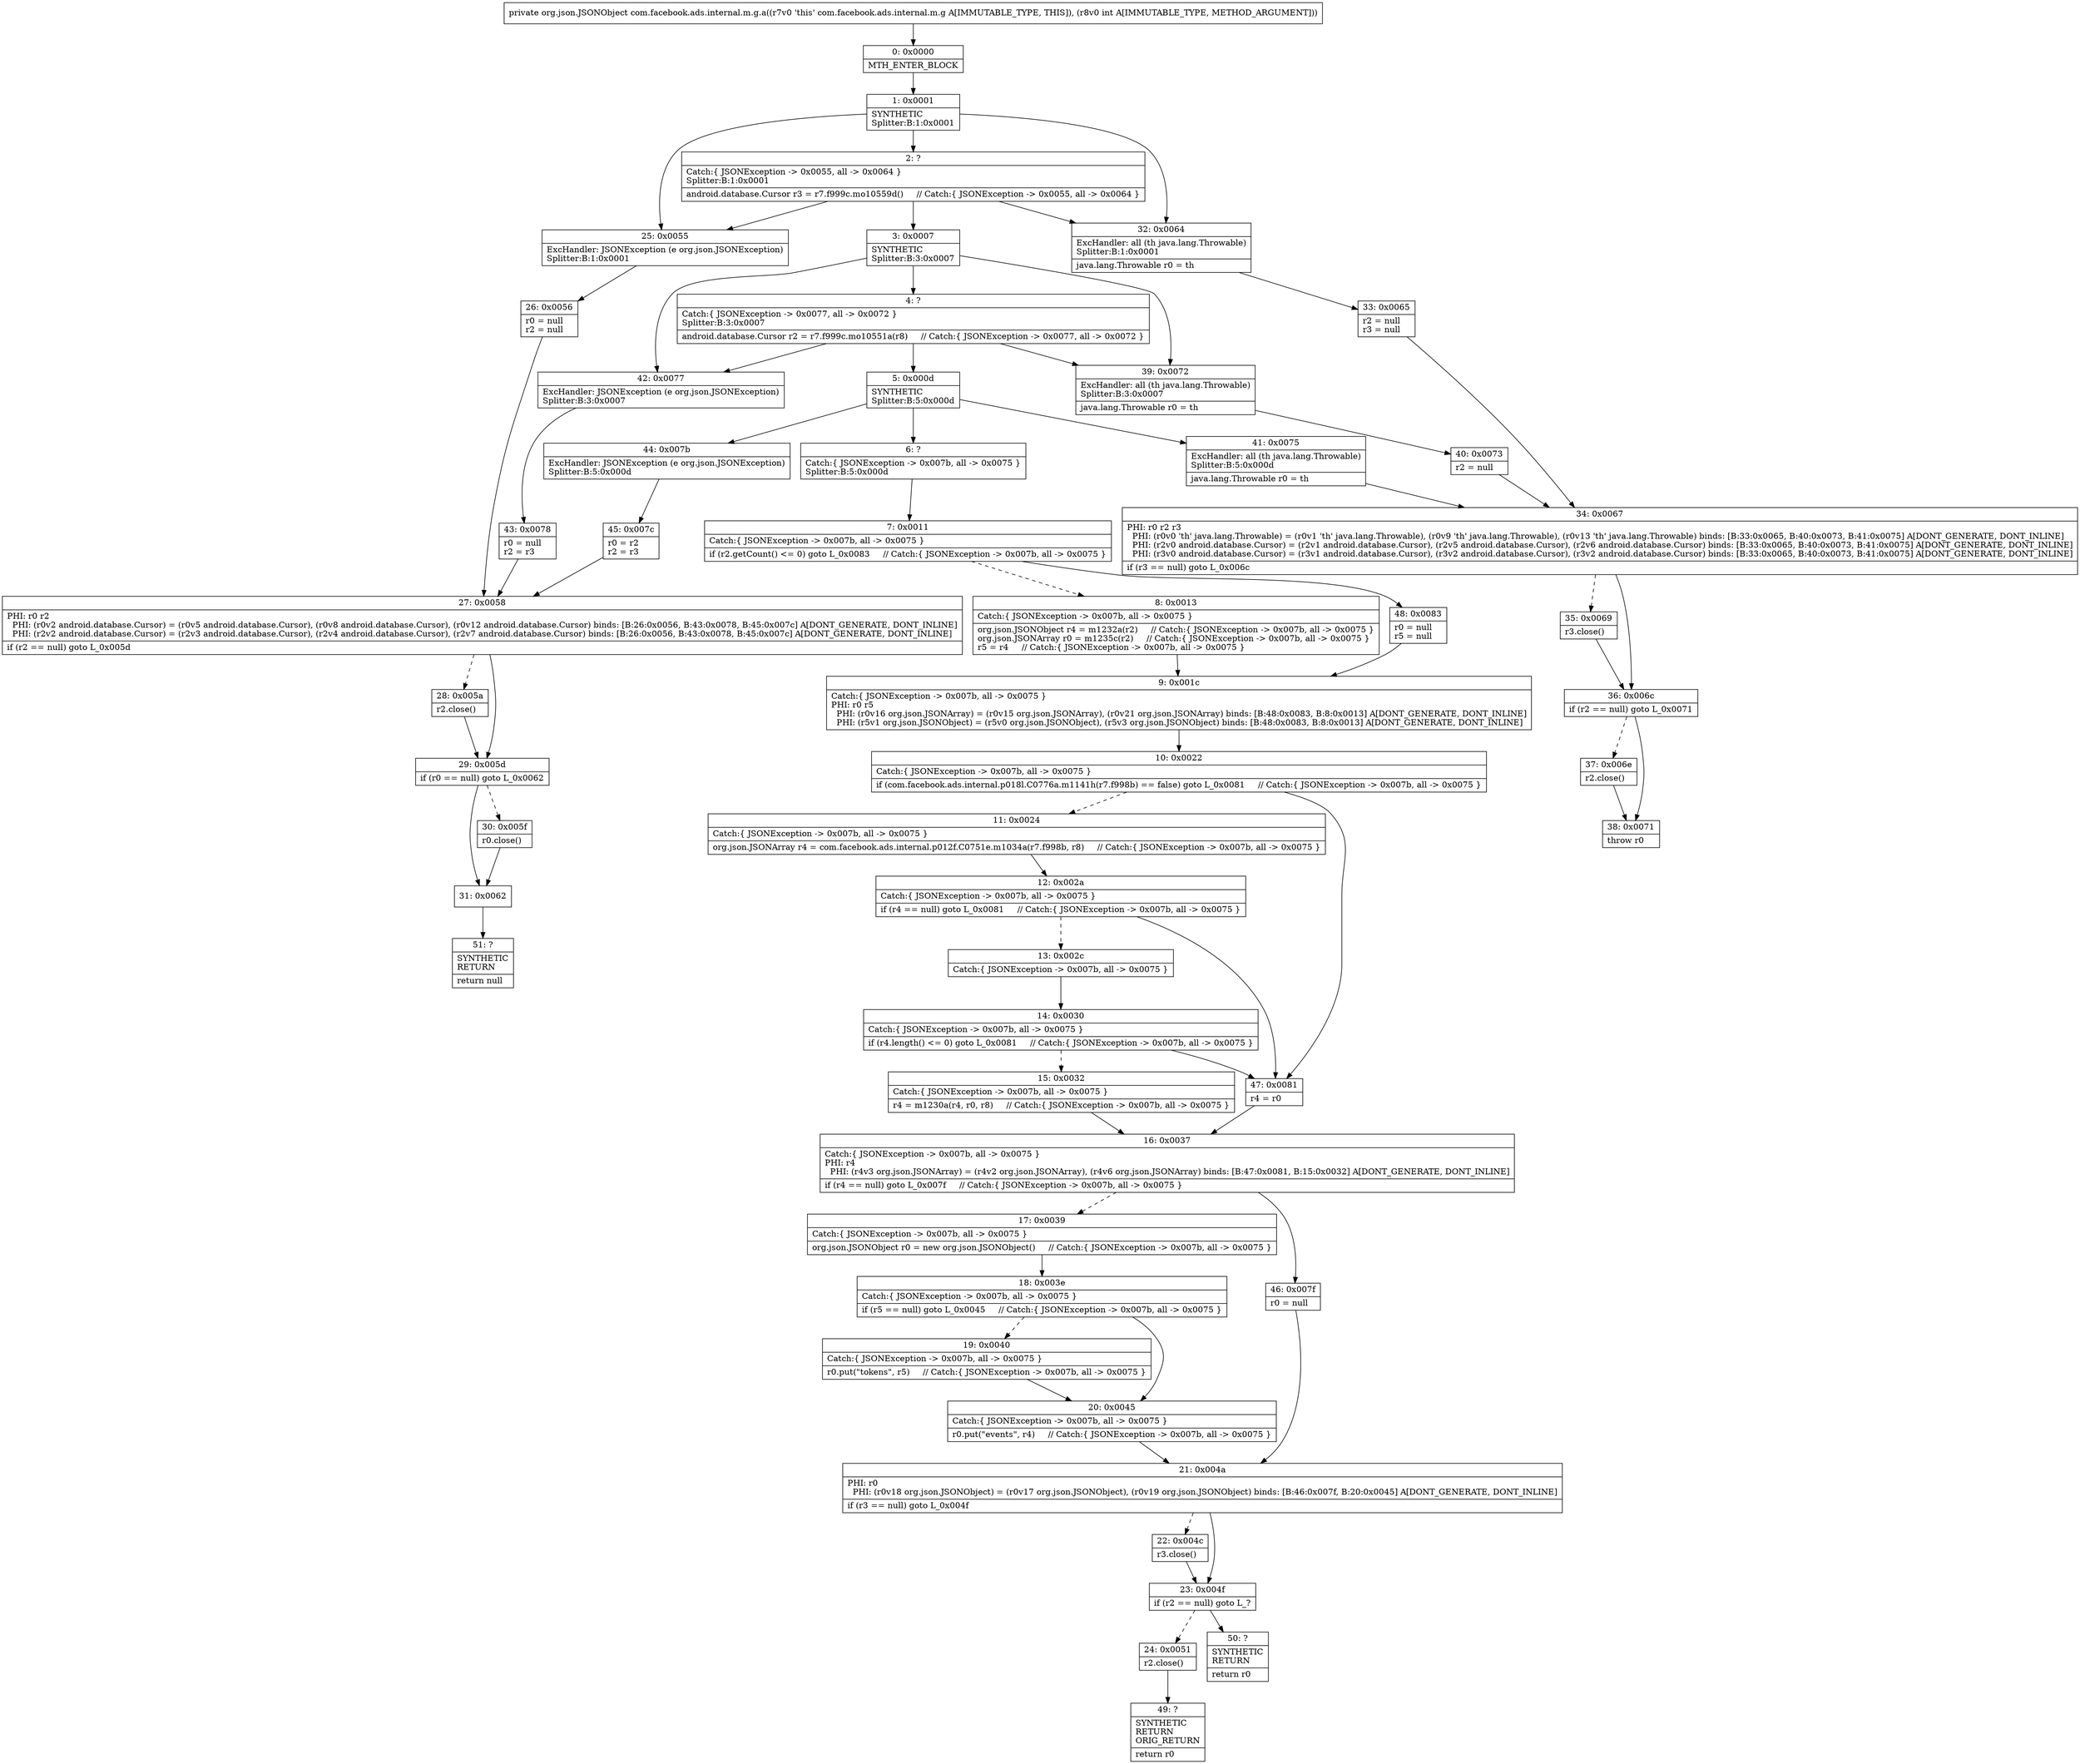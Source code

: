 digraph "CFG forcom.facebook.ads.internal.m.g.a(I)Lorg\/json\/JSONObject;" {
Node_0 [shape=record,label="{0\:\ 0x0000|MTH_ENTER_BLOCK\l}"];
Node_1 [shape=record,label="{1\:\ 0x0001|SYNTHETIC\lSplitter:B:1:0x0001\l}"];
Node_2 [shape=record,label="{2\:\ ?|Catch:\{ JSONException \-\> 0x0055, all \-\> 0x0064 \}\lSplitter:B:1:0x0001\l|android.database.Cursor r3 = r7.f999c.mo10559d()     \/\/ Catch:\{ JSONException \-\> 0x0055, all \-\> 0x0064 \}\l}"];
Node_3 [shape=record,label="{3\:\ 0x0007|SYNTHETIC\lSplitter:B:3:0x0007\l}"];
Node_4 [shape=record,label="{4\:\ ?|Catch:\{ JSONException \-\> 0x0077, all \-\> 0x0072 \}\lSplitter:B:3:0x0007\l|android.database.Cursor r2 = r7.f999c.mo10551a(r8)     \/\/ Catch:\{ JSONException \-\> 0x0077, all \-\> 0x0072 \}\l}"];
Node_5 [shape=record,label="{5\:\ 0x000d|SYNTHETIC\lSplitter:B:5:0x000d\l}"];
Node_6 [shape=record,label="{6\:\ ?|Catch:\{ JSONException \-\> 0x007b, all \-\> 0x0075 \}\lSplitter:B:5:0x000d\l}"];
Node_7 [shape=record,label="{7\:\ 0x0011|Catch:\{ JSONException \-\> 0x007b, all \-\> 0x0075 \}\l|if (r2.getCount() \<= 0) goto L_0x0083     \/\/ Catch:\{ JSONException \-\> 0x007b, all \-\> 0x0075 \}\l}"];
Node_8 [shape=record,label="{8\:\ 0x0013|Catch:\{ JSONException \-\> 0x007b, all \-\> 0x0075 \}\l|org.json.JSONObject r4 = m1232a(r2)     \/\/ Catch:\{ JSONException \-\> 0x007b, all \-\> 0x0075 \}\lorg.json.JSONArray r0 = m1235c(r2)     \/\/ Catch:\{ JSONException \-\> 0x007b, all \-\> 0x0075 \}\lr5 = r4     \/\/ Catch:\{ JSONException \-\> 0x007b, all \-\> 0x0075 \}\l}"];
Node_9 [shape=record,label="{9\:\ 0x001c|Catch:\{ JSONException \-\> 0x007b, all \-\> 0x0075 \}\lPHI: r0 r5 \l  PHI: (r0v16 org.json.JSONArray) = (r0v15 org.json.JSONArray), (r0v21 org.json.JSONArray) binds: [B:48:0x0083, B:8:0x0013] A[DONT_GENERATE, DONT_INLINE]\l  PHI: (r5v1 org.json.JSONObject) = (r5v0 org.json.JSONObject), (r5v3 org.json.JSONObject) binds: [B:48:0x0083, B:8:0x0013] A[DONT_GENERATE, DONT_INLINE]\l}"];
Node_10 [shape=record,label="{10\:\ 0x0022|Catch:\{ JSONException \-\> 0x007b, all \-\> 0x0075 \}\l|if (com.facebook.ads.internal.p018l.C0776a.m1141h(r7.f998b) == false) goto L_0x0081     \/\/ Catch:\{ JSONException \-\> 0x007b, all \-\> 0x0075 \}\l}"];
Node_11 [shape=record,label="{11\:\ 0x0024|Catch:\{ JSONException \-\> 0x007b, all \-\> 0x0075 \}\l|org.json.JSONArray r4 = com.facebook.ads.internal.p012f.C0751e.m1034a(r7.f998b, r8)     \/\/ Catch:\{ JSONException \-\> 0x007b, all \-\> 0x0075 \}\l}"];
Node_12 [shape=record,label="{12\:\ 0x002a|Catch:\{ JSONException \-\> 0x007b, all \-\> 0x0075 \}\l|if (r4 == null) goto L_0x0081     \/\/ Catch:\{ JSONException \-\> 0x007b, all \-\> 0x0075 \}\l}"];
Node_13 [shape=record,label="{13\:\ 0x002c|Catch:\{ JSONException \-\> 0x007b, all \-\> 0x0075 \}\l}"];
Node_14 [shape=record,label="{14\:\ 0x0030|Catch:\{ JSONException \-\> 0x007b, all \-\> 0x0075 \}\l|if (r4.length() \<= 0) goto L_0x0081     \/\/ Catch:\{ JSONException \-\> 0x007b, all \-\> 0x0075 \}\l}"];
Node_15 [shape=record,label="{15\:\ 0x0032|Catch:\{ JSONException \-\> 0x007b, all \-\> 0x0075 \}\l|r4 = m1230a(r4, r0, r8)     \/\/ Catch:\{ JSONException \-\> 0x007b, all \-\> 0x0075 \}\l}"];
Node_16 [shape=record,label="{16\:\ 0x0037|Catch:\{ JSONException \-\> 0x007b, all \-\> 0x0075 \}\lPHI: r4 \l  PHI: (r4v3 org.json.JSONArray) = (r4v2 org.json.JSONArray), (r4v6 org.json.JSONArray) binds: [B:47:0x0081, B:15:0x0032] A[DONT_GENERATE, DONT_INLINE]\l|if (r4 == null) goto L_0x007f     \/\/ Catch:\{ JSONException \-\> 0x007b, all \-\> 0x0075 \}\l}"];
Node_17 [shape=record,label="{17\:\ 0x0039|Catch:\{ JSONException \-\> 0x007b, all \-\> 0x0075 \}\l|org.json.JSONObject r0 = new org.json.JSONObject()     \/\/ Catch:\{ JSONException \-\> 0x007b, all \-\> 0x0075 \}\l}"];
Node_18 [shape=record,label="{18\:\ 0x003e|Catch:\{ JSONException \-\> 0x007b, all \-\> 0x0075 \}\l|if (r5 == null) goto L_0x0045     \/\/ Catch:\{ JSONException \-\> 0x007b, all \-\> 0x0075 \}\l}"];
Node_19 [shape=record,label="{19\:\ 0x0040|Catch:\{ JSONException \-\> 0x007b, all \-\> 0x0075 \}\l|r0.put(\"tokens\", r5)     \/\/ Catch:\{ JSONException \-\> 0x007b, all \-\> 0x0075 \}\l}"];
Node_20 [shape=record,label="{20\:\ 0x0045|Catch:\{ JSONException \-\> 0x007b, all \-\> 0x0075 \}\l|r0.put(\"events\", r4)     \/\/ Catch:\{ JSONException \-\> 0x007b, all \-\> 0x0075 \}\l}"];
Node_21 [shape=record,label="{21\:\ 0x004a|PHI: r0 \l  PHI: (r0v18 org.json.JSONObject) = (r0v17 org.json.JSONObject), (r0v19 org.json.JSONObject) binds: [B:46:0x007f, B:20:0x0045] A[DONT_GENERATE, DONT_INLINE]\l|if (r3 == null) goto L_0x004f\l}"];
Node_22 [shape=record,label="{22\:\ 0x004c|r3.close()\l}"];
Node_23 [shape=record,label="{23\:\ 0x004f|if (r2 == null) goto L_?\l}"];
Node_24 [shape=record,label="{24\:\ 0x0051|r2.close()\l}"];
Node_25 [shape=record,label="{25\:\ 0x0055|ExcHandler: JSONException (e org.json.JSONException)\lSplitter:B:1:0x0001\l}"];
Node_26 [shape=record,label="{26\:\ 0x0056|r0 = null\lr2 = null\l}"];
Node_27 [shape=record,label="{27\:\ 0x0058|PHI: r0 r2 \l  PHI: (r0v2 android.database.Cursor) = (r0v5 android.database.Cursor), (r0v8 android.database.Cursor), (r0v12 android.database.Cursor) binds: [B:26:0x0056, B:43:0x0078, B:45:0x007c] A[DONT_GENERATE, DONT_INLINE]\l  PHI: (r2v2 android.database.Cursor) = (r2v3 android.database.Cursor), (r2v4 android.database.Cursor), (r2v7 android.database.Cursor) binds: [B:26:0x0056, B:43:0x0078, B:45:0x007c] A[DONT_GENERATE, DONT_INLINE]\l|if (r2 == null) goto L_0x005d\l}"];
Node_28 [shape=record,label="{28\:\ 0x005a|r2.close()\l}"];
Node_29 [shape=record,label="{29\:\ 0x005d|if (r0 == null) goto L_0x0062\l}"];
Node_30 [shape=record,label="{30\:\ 0x005f|r0.close()\l}"];
Node_31 [shape=record,label="{31\:\ 0x0062}"];
Node_32 [shape=record,label="{32\:\ 0x0064|ExcHandler: all (th java.lang.Throwable)\lSplitter:B:1:0x0001\l|java.lang.Throwable r0 = th\l}"];
Node_33 [shape=record,label="{33\:\ 0x0065|r2 = null\lr3 = null\l}"];
Node_34 [shape=record,label="{34\:\ 0x0067|PHI: r0 r2 r3 \l  PHI: (r0v0 'th' java.lang.Throwable) = (r0v1 'th' java.lang.Throwable), (r0v9 'th' java.lang.Throwable), (r0v13 'th' java.lang.Throwable) binds: [B:33:0x0065, B:40:0x0073, B:41:0x0075] A[DONT_GENERATE, DONT_INLINE]\l  PHI: (r2v0 android.database.Cursor) = (r2v1 android.database.Cursor), (r2v5 android.database.Cursor), (r2v6 android.database.Cursor) binds: [B:33:0x0065, B:40:0x0073, B:41:0x0075] A[DONT_GENERATE, DONT_INLINE]\l  PHI: (r3v0 android.database.Cursor) = (r3v1 android.database.Cursor), (r3v2 android.database.Cursor), (r3v2 android.database.Cursor) binds: [B:33:0x0065, B:40:0x0073, B:41:0x0075] A[DONT_GENERATE, DONT_INLINE]\l|if (r3 == null) goto L_0x006c\l}"];
Node_35 [shape=record,label="{35\:\ 0x0069|r3.close()\l}"];
Node_36 [shape=record,label="{36\:\ 0x006c|if (r2 == null) goto L_0x0071\l}"];
Node_37 [shape=record,label="{37\:\ 0x006e|r2.close()\l}"];
Node_38 [shape=record,label="{38\:\ 0x0071|throw r0\l}"];
Node_39 [shape=record,label="{39\:\ 0x0072|ExcHandler: all (th java.lang.Throwable)\lSplitter:B:3:0x0007\l|java.lang.Throwable r0 = th\l}"];
Node_40 [shape=record,label="{40\:\ 0x0073|r2 = null\l}"];
Node_41 [shape=record,label="{41\:\ 0x0075|ExcHandler: all (th java.lang.Throwable)\lSplitter:B:5:0x000d\l|java.lang.Throwable r0 = th\l}"];
Node_42 [shape=record,label="{42\:\ 0x0077|ExcHandler: JSONException (e org.json.JSONException)\lSplitter:B:3:0x0007\l}"];
Node_43 [shape=record,label="{43\:\ 0x0078|r0 = null\lr2 = r3\l}"];
Node_44 [shape=record,label="{44\:\ 0x007b|ExcHandler: JSONException (e org.json.JSONException)\lSplitter:B:5:0x000d\l}"];
Node_45 [shape=record,label="{45\:\ 0x007c|r0 = r2\lr2 = r3\l}"];
Node_46 [shape=record,label="{46\:\ 0x007f|r0 = null\l}"];
Node_47 [shape=record,label="{47\:\ 0x0081|r4 = r0\l}"];
Node_48 [shape=record,label="{48\:\ 0x0083|r0 = null\lr5 = null\l}"];
Node_49 [shape=record,label="{49\:\ ?|SYNTHETIC\lRETURN\lORIG_RETURN\l|return r0\l}"];
Node_50 [shape=record,label="{50\:\ ?|SYNTHETIC\lRETURN\l|return r0\l}"];
Node_51 [shape=record,label="{51\:\ ?|SYNTHETIC\lRETURN\l|return null\l}"];
MethodNode[shape=record,label="{private org.json.JSONObject com.facebook.ads.internal.m.g.a((r7v0 'this' com.facebook.ads.internal.m.g A[IMMUTABLE_TYPE, THIS]), (r8v0 int A[IMMUTABLE_TYPE, METHOD_ARGUMENT])) }"];
MethodNode -> Node_0;
Node_0 -> Node_1;
Node_1 -> Node_2;
Node_1 -> Node_25;
Node_1 -> Node_32;
Node_2 -> Node_25;
Node_2 -> Node_32;
Node_2 -> Node_3;
Node_3 -> Node_4;
Node_3 -> Node_42;
Node_3 -> Node_39;
Node_4 -> Node_42;
Node_4 -> Node_39;
Node_4 -> Node_5;
Node_5 -> Node_6;
Node_5 -> Node_44;
Node_5 -> Node_41;
Node_6 -> Node_7;
Node_7 -> Node_8[style=dashed];
Node_7 -> Node_48;
Node_8 -> Node_9;
Node_9 -> Node_10;
Node_10 -> Node_11[style=dashed];
Node_10 -> Node_47;
Node_11 -> Node_12;
Node_12 -> Node_13[style=dashed];
Node_12 -> Node_47;
Node_13 -> Node_14;
Node_14 -> Node_15[style=dashed];
Node_14 -> Node_47;
Node_15 -> Node_16;
Node_16 -> Node_17[style=dashed];
Node_16 -> Node_46;
Node_17 -> Node_18;
Node_18 -> Node_19[style=dashed];
Node_18 -> Node_20;
Node_19 -> Node_20;
Node_20 -> Node_21;
Node_21 -> Node_22[style=dashed];
Node_21 -> Node_23;
Node_22 -> Node_23;
Node_23 -> Node_24[style=dashed];
Node_23 -> Node_50;
Node_24 -> Node_49;
Node_25 -> Node_26;
Node_26 -> Node_27;
Node_27 -> Node_28[style=dashed];
Node_27 -> Node_29;
Node_28 -> Node_29;
Node_29 -> Node_30[style=dashed];
Node_29 -> Node_31;
Node_30 -> Node_31;
Node_31 -> Node_51;
Node_32 -> Node_33;
Node_33 -> Node_34;
Node_34 -> Node_35[style=dashed];
Node_34 -> Node_36;
Node_35 -> Node_36;
Node_36 -> Node_37[style=dashed];
Node_36 -> Node_38;
Node_37 -> Node_38;
Node_39 -> Node_40;
Node_40 -> Node_34;
Node_41 -> Node_34;
Node_42 -> Node_43;
Node_43 -> Node_27;
Node_44 -> Node_45;
Node_45 -> Node_27;
Node_46 -> Node_21;
Node_47 -> Node_16;
Node_48 -> Node_9;
}

